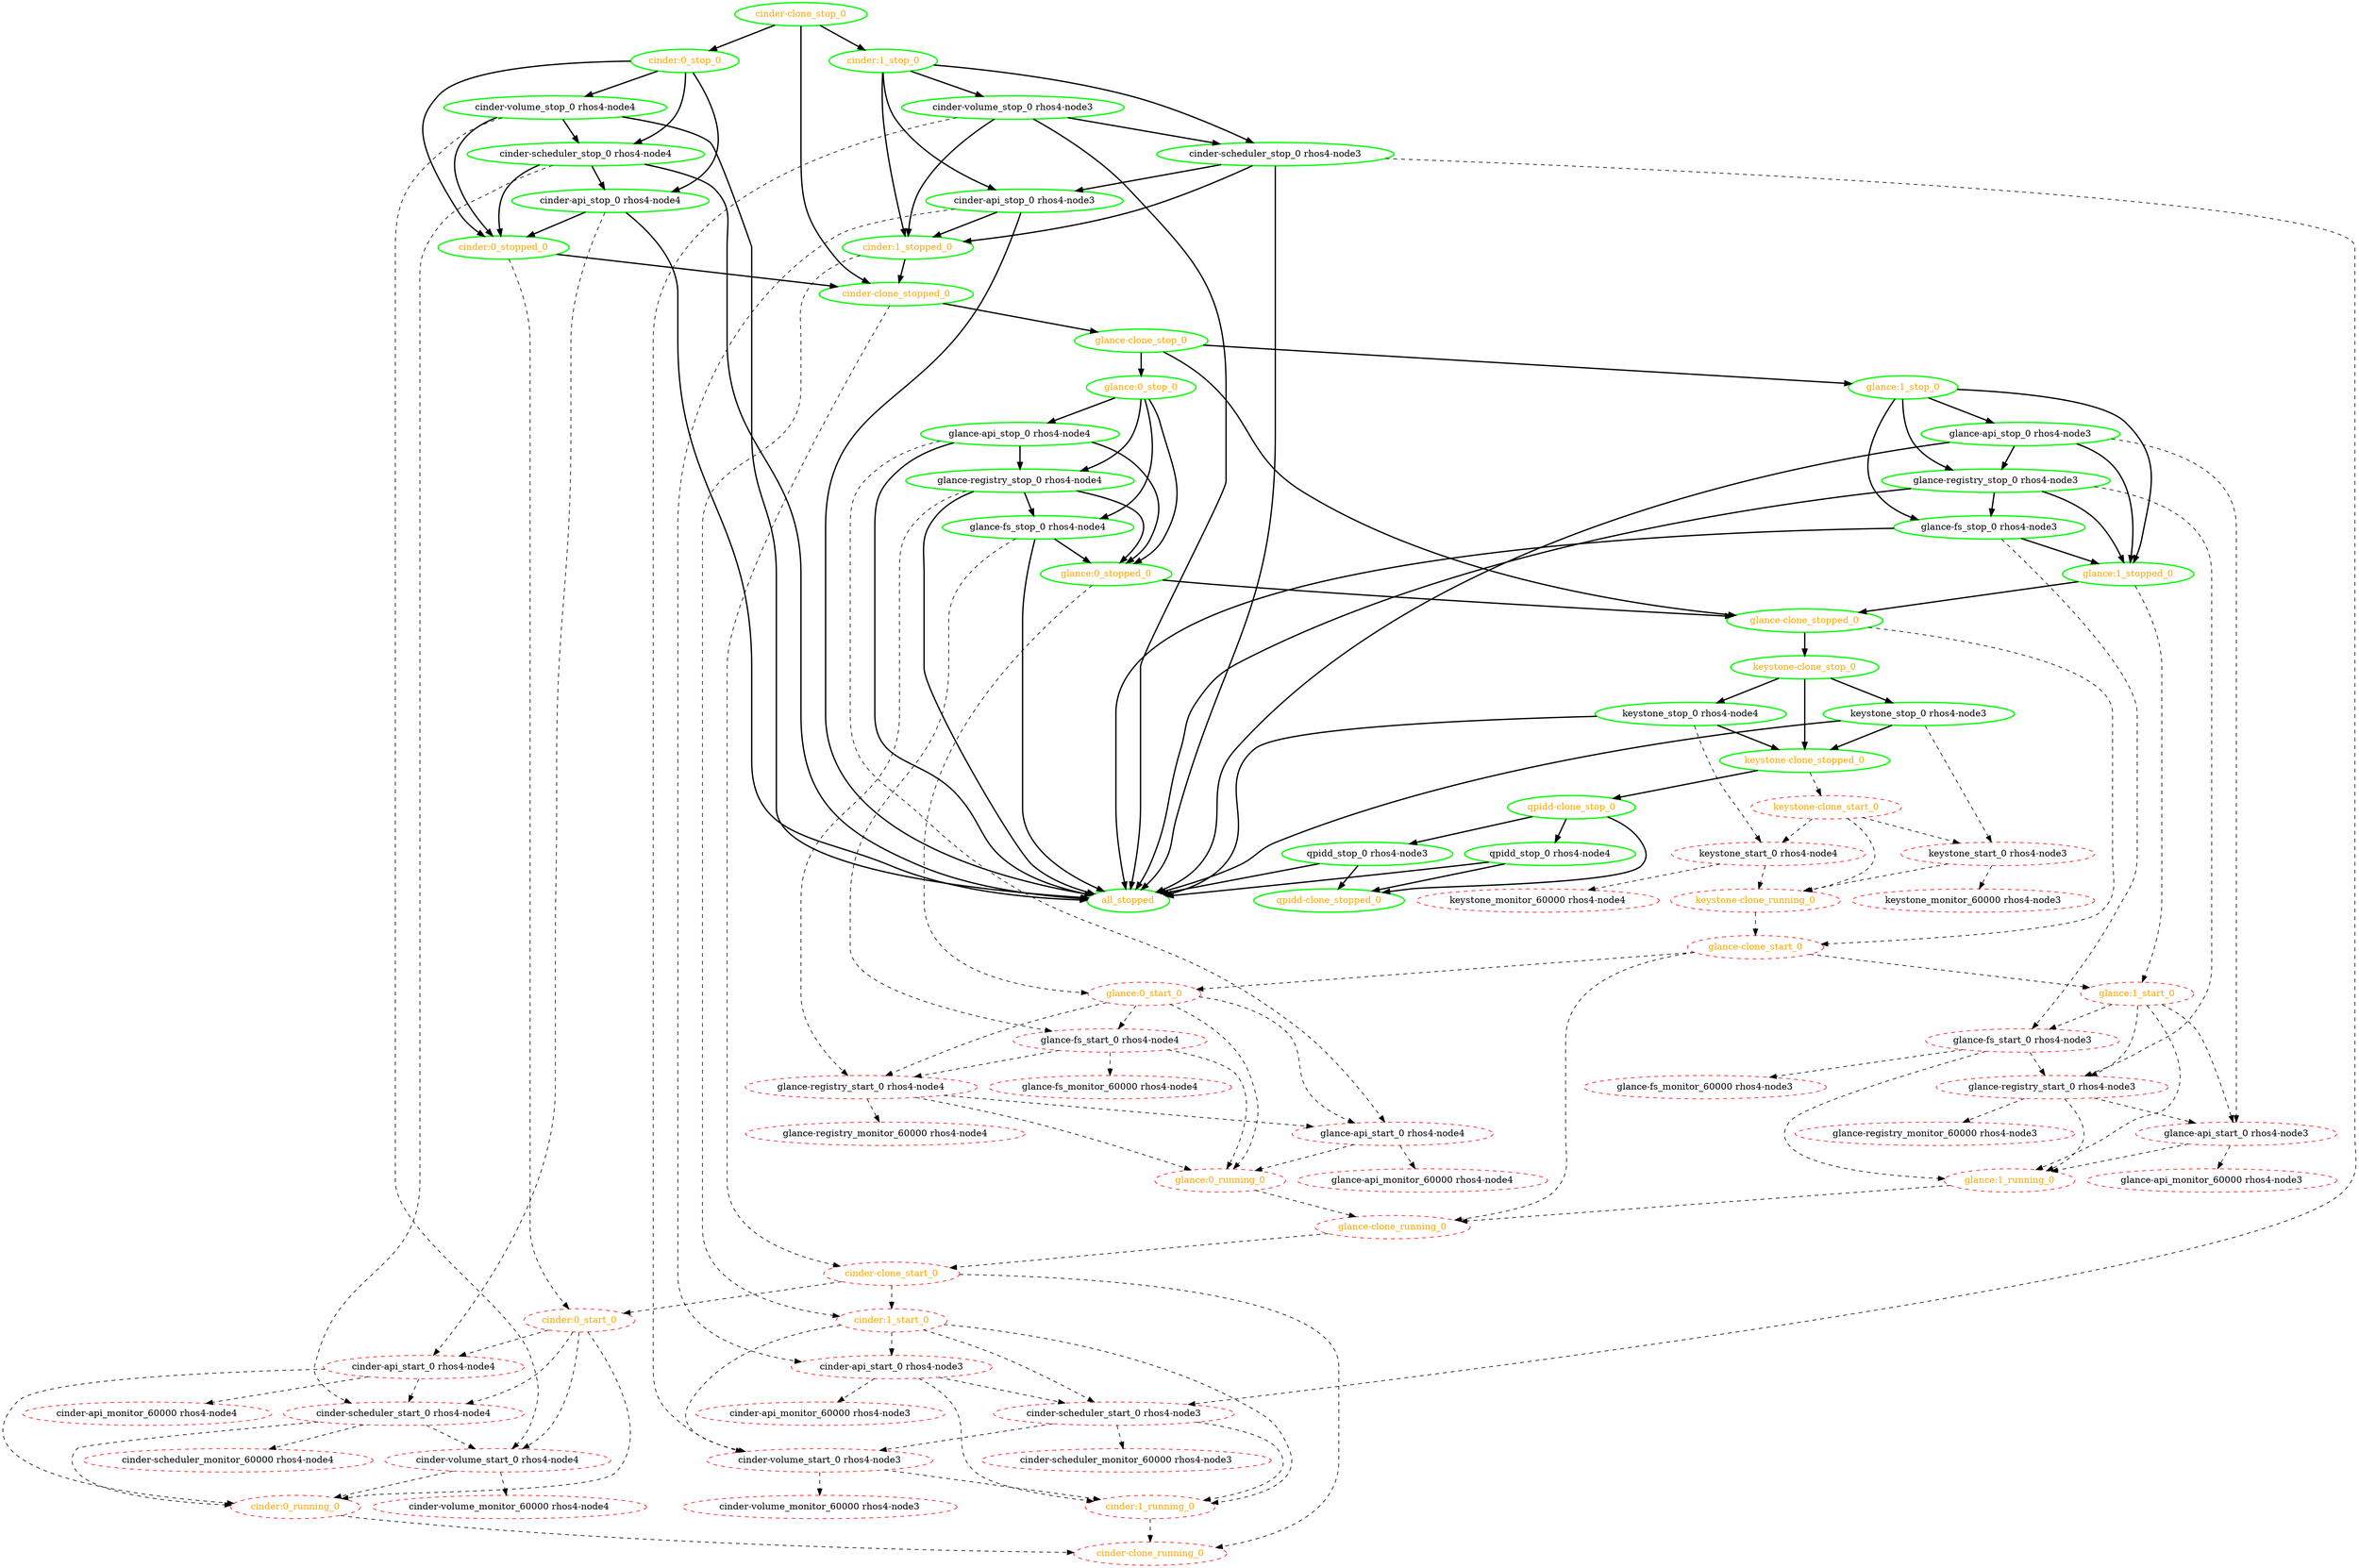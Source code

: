 digraph "g" {
"all_stopped" [ style=bold color="green" fontcolor="orange"]
"cinder-api_monitor_60000 rhos4-node3" [ style=dashed color="red" fontcolor="black"]
"cinder-api_monitor_60000 rhos4-node4" [ style=dashed color="red" fontcolor="black"]
"cinder-api_start_0 rhos4-node3" -> "cinder-api_monitor_60000 rhos4-node3" [ style = dashed]
"cinder-api_start_0 rhos4-node3" -> "cinder-scheduler_start_0 rhos4-node3" [ style = dashed]
"cinder-api_start_0 rhos4-node3" -> "cinder:1_running_0" [ style = dashed]
"cinder-api_start_0 rhos4-node3" [ style=dashed color="red" fontcolor="black"]
"cinder-api_start_0 rhos4-node4" -> "cinder-api_monitor_60000 rhos4-node4" [ style = dashed]
"cinder-api_start_0 rhos4-node4" -> "cinder-scheduler_start_0 rhos4-node4" [ style = dashed]
"cinder-api_start_0 rhos4-node4" -> "cinder:0_running_0" [ style = dashed]
"cinder-api_start_0 rhos4-node4" [ style=dashed color="red" fontcolor="black"]
"cinder-api_stop_0 rhos4-node3" -> "all_stopped" [ style = bold]
"cinder-api_stop_0 rhos4-node3" -> "cinder-api_start_0 rhos4-node3" [ style = dashed]
"cinder-api_stop_0 rhos4-node3" -> "cinder:1_stopped_0" [ style = bold]
"cinder-api_stop_0 rhos4-node3" [ style=bold color="green" fontcolor="black"]
"cinder-api_stop_0 rhos4-node4" -> "all_stopped" [ style = bold]
"cinder-api_stop_0 rhos4-node4" -> "cinder-api_start_0 rhos4-node4" [ style = dashed]
"cinder-api_stop_0 rhos4-node4" -> "cinder:0_stopped_0" [ style = bold]
"cinder-api_stop_0 rhos4-node4" [ style=bold color="green" fontcolor="black"]
"cinder-clone_running_0" [ style=dashed color="red" fontcolor="orange"]
"cinder-clone_start_0" -> "cinder-clone_running_0" [ style = dashed]
"cinder-clone_start_0" -> "cinder:0_start_0" [ style = dashed]
"cinder-clone_start_0" -> "cinder:1_start_0" [ style = dashed]
"cinder-clone_start_0" [ style=dashed color="red" fontcolor="orange"]
"cinder-clone_stop_0" -> "cinder-clone_stopped_0" [ style = bold]
"cinder-clone_stop_0" -> "cinder:0_stop_0" [ style = bold]
"cinder-clone_stop_0" -> "cinder:1_stop_0" [ style = bold]
"cinder-clone_stop_0" [ style=bold color="green" fontcolor="orange"]
"cinder-clone_stopped_0" -> "cinder-clone_start_0" [ style = dashed]
"cinder-clone_stopped_0" -> "glance-clone_stop_0" [ style = bold]
"cinder-clone_stopped_0" [ style=bold color="green" fontcolor="orange"]
"cinder-scheduler_monitor_60000 rhos4-node3" [ style=dashed color="red" fontcolor="black"]
"cinder-scheduler_monitor_60000 rhos4-node4" [ style=dashed color="red" fontcolor="black"]
"cinder-scheduler_start_0 rhos4-node3" -> "cinder-scheduler_monitor_60000 rhos4-node3" [ style = dashed]
"cinder-scheduler_start_0 rhos4-node3" -> "cinder-volume_start_0 rhos4-node3" [ style = dashed]
"cinder-scheduler_start_0 rhos4-node3" -> "cinder:1_running_0" [ style = dashed]
"cinder-scheduler_start_0 rhos4-node3" [ style=dashed color="red" fontcolor="black"]
"cinder-scheduler_start_0 rhos4-node4" -> "cinder-scheduler_monitor_60000 rhos4-node4" [ style = dashed]
"cinder-scheduler_start_0 rhos4-node4" -> "cinder-volume_start_0 rhos4-node4" [ style = dashed]
"cinder-scheduler_start_0 rhos4-node4" -> "cinder:0_running_0" [ style = dashed]
"cinder-scheduler_start_0 rhos4-node4" [ style=dashed color="red" fontcolor="black"]
"cinder-scheduler_stop_0 rhos4-node3" -> "all_stopped" [ style = bold]
"cinder-scheduler_stop_0 rhos4-node3" -> "cinder-api_stop_0 rhos4-node3" [ style = bold]
"cinder-scheduler_stop_0 rhos4-node3" -> "cinder-scheduler_start_0 rhos4-node3" [ style = dashed]
"cinder-scheduler_stop_0 rhos4-node3" -> "cinder:1_stopped_0" [ style = bold]
"cinder-scheduler_stop_0 rhos4-node3" [ style=bold color="green" fontcolor="black"]
"cinder-scheduler_stop_0 rhos4-node4" -> "all_stopped" [ style = bold]
"cinder-scheduler_stop_0 rhos4-node4" -> "cinder-api_stop_0 rhos4-node4" [ style = bold]
"cinder-scheduler_stop_0 rhos4-node4" -> "cinder-scheduler_start_0 rhos4-node4" [ style = dashed]
"cinder-scheduler_stop_0 rhos4-node4" -> "cinder:0_stopped_0" [ style = bold]
"cinder-scheduler_stop_0 rhos4-node4" [ style=bold color="green" fontcolor="black"]
"cinder-volume_monitor_60000 rhos4-node3" [ style=dashed color="red" fontcolor="black"]
"cinder-volume_monitor_60000 rhos4-node4" [ style=dashed color="red" fontcolor="black"]
"cinder-volume_start_0 rhos4-node3" -> "cinder-volume_monitor_60000 rhos4-node3" [ style = dashed]
"cinder-volume_start_0 rhos4-node3" -> "cinder:1_running_0" [ style = dashed]
"cinder-volume_start_0 rhos4-node3" [ style=dashed color="red" fontcolor="black"]
"cinder-volume_start_0 rhos4-node4" -> "cinder-volume_monitor_60000 rhos4-node4" [ style = dashed]
"cinder-volume_start_0 rhos4-node4" -> "cinder:0_running_0" [ style = dashed]
"cinder-volume_start_0 rhos4-node4" [ style=dashed color="red" fontcolor="black"]
"cinder-volume_stop_0 rhos4-node3" -> "all_stopped" [ style = bold]
"cinder-volume_stop_0 rhos4-node3" -> "cinder-scheduler_stop_0 rhos4-node3" [ style = bold]
"cinder-volume_stop_0 rhos4-node3" -> "cinder-volume_start_0 rhos4-node3" [ style = dashed]
"cinder-volume_stop_0 rhos4-node3" -> "cinder:1_stopped_0" [ style = bold]
"cinder-volume_stop_0 rhos4-node3" [ style=bold color="green" fontcolor="black"]
"cinder-volume_stop_0 rhos4-node4" -> "all_stopped" [ style = bold]
"cinder-volume_stop_0 rhos4-node4" -> "cinder-scheduler_stop_0 rhos4-node4" [ style = bold]
"cinder-volume_stop_0 rhos4-node4" -> "cinder-volume_start_0 rhos4-node4" [ style = dashed]
"cinder-volume_stop_0 rhos4-node4" -> "cinder:0_stopped_0" [ style = bold]
"cinder-volume_stop_0 rhos4-node4" [ style=bold color="green" fontcolor="black"]
"cinder:0_running_0" -> "cinder-clone_running_0" [ style = dashed]
"cinder:0_running_0" [ style=dashed color="red" fontcolor="orange"]
"cinder:0_start_0" -> "cinder-api_start_0 rhos4-node4" [ style = dashed]
"cinder:0_start_0" -> "cinder-scheduler_start_0 rhos4-node4" [ style = dashed]
"cinder:0_start_0" -> "cinder-volume_start_0 rhos4-node4" [ style = dashed]
"cinder:0_start_0" -> "cinder:0_running_0" [ style = dashed]
"cinder:0_start_0" [ style=dashed color="red" fontcolor="orange"]
"cinder:0_stop_0" -> "cinder-api_stop_0 rhos4-node4" [ style = bold]
"cinder:0_stop_0" -> "cinder-scheduler_stop_0 rhos4-node4" [ style = bold]
"cinder:0_stop_0" -> "cinder-volume_stop_0 rhos4-node4" [ style = bold]
"cinder:0_stop_0" -> "cinder:0_stopped_0" [ style = bold]
"cinder:0_stop_0" [ style=bold color="green" fontcolor="orange"]
"cinder:0_stopped_0" -> "cinder-clone_stopped_0" [ style = bold]
"cinder:0_stopped_0" -> "cinder:0_start_0" [ style = dashed]
"cinder:0_stopped_0" [ style=bold color="green" fontcolor="orange"]
"cinder:1_running_0" -> "cinder-clone_running_0" [ style = dashed]
"cinder:1_running_0" [ style=dashed color="red" fontcolor="orange"]
"cinder:1_start_0" -> "cinder-api_start_0 rhos4-node3" [ style = dashed]
"cinder:1_start_0" -> "cinder-scheduler_start_0 rhos4-node3" [ style = dashed]
"cinder:1_start_0" -> "cinder-volume_start_0 rhos4-node3" [ style = dashed]
"cinder:1_start_0" -> "cinder:1_running_0" [ style = dashed]
"cinder:1_start_0" [ style=dashed color="red" fontcolor="orange"]
"cinder:1_stop_0" -> "cinder-api_stop_0 rhos4-node3" [ style = bold]
"cinder:1_stop_0" -> "cinder-scheduler_stop_0 rhos4-node3" [ style = bold]
"cinder:1_stop_0" -> "cinder-volume_stop_0 rhos4-node3" [ style = bold]
"cinder:1_stop_0" -> "cinder:1_stopped_0" [ style = bold]
"cinder:1_stop_0" [ style=bold color="green" fontcolor="orange"]
"cinder:1_stopped_0" -> "cinder-clone_stopped_0" [ style = bold]
"cinder:1_stopped_0" -> "cinder:1_start_0" [ style = dashed]
"cinder:1_stopped_0" [ style=bold color="green" fontcolor="orange"]
"glance-api_monitor_60000 rhos4-node3" [ style=dashed color="red" fontcolor="black"]
"glance-api_monitor_60000 rhos4-node4" [ style=dashed color="red" fontcolor="black"]
"glance-api_start_0 rhos4-node3" -> "glance-api_monitor_60000 rhos4-node3" [ style = dashed]
"glance-api_start_0 rhos4-node3" -> "glance:1_running_0" [ style = dashed]
"glance-api_start_0 rhos4-node3" [ style=dashed color="red" fontcolor="black"]
"glance-api_start_0 rhos4-node4" -> "glance-api_monitor_60000 rhos4-node4" [ style = dashed]
"glance-api_start_0 rhos4-node4" -> "glance:0_running_0" [ style = dashed]
"glance-api_start_0 rhos4-node4" [ style=dashed color="red" fontcolor="black"]
"glance-api_stop_0 rhos4-node3" -> "all_stopped" [ style = bold]
"glance-api_stop_0 rhos4-node3" -> "glance-api_start_0 rhos4-node3" [ style = dashed]
"glance-api_stop_0 rhos4-node3" -> "glance-registry_stop_0 rhos4-node3" [ style = bold]
"glance-api_stop_0 rhos4-node3" -> "glance:1_stopped_0" [ style = bold]
"glance-api_stop_0 rhos4-node3" [ style=bold color="green" fontcolor="black"]
"glance-api_stop_0 rhos4-node4" -> "all_stopped" [ style = bold]
"glance-api_stop_0 rhos4-node4" -> "glance-api_start_0 rhos4-node4" [ style = dashed]
"glance-api_stop_0 rhos4-node4" -> "glance-registry_stop_0 rhos4-node4" [ style = bold]
"glance-api_stop_0 rhos4-node4" -> "glance:0_stopped_0" [ style = bold]
"glance-api_stop_0 rhos4-node4" [ style=bold color="green" fontcolor="black"]
"glance-clone_running_0" -> "cinder-clone_start_0" [ style = dashed]
"glance-clone_running_0" [ style=dashed color="red" fontcolor="orange"]
"glance-clone_start_0" -> "glance-clone_running_0" [ style = dashed]
"glance-clone_start_0" -> "glance:0_start_0" [ style = dashed]
"glance-clone_start_0" -> "glance:1_start_0" [ style = dashed]
"glance-clone_start_0" [ style=dashed color="red" fontcolor="orange"]
"glance-clone_stop_0" -> "glance-clone_stopped_0" [ style = bold]
"glance-clone_stop_0" -> "glance:0_stop_0" [ style = bold]
"glance-clone_stop_0" -> "glance:1_stop_0" [ style = bold]
"glance-clone_stop_0" [ style=bold color="green" fontcolor="orange"]
"glance-clone_stopped_0" -> "glance-clone_start_0" [ style = dashed]
"glance-clone_stopped_0" -> "keystone-clone_stop_0" [ style = bold]
"glance-clone_stopped_0" [ style=bold color="green" fontcolor="orange"]
"glance-fs_monitor_60000 rhos4-node3" [ style=dashed color="red" fontcolor="black"]
"glance-fs_monitor_60000 rhos4-node4" [ style=dashed color="red" fontcolor="black"]
"glance-fs_start_0 rhos4-node3" -> "glance-fs_monitor_60000 rhos4-node3" [ style = dashed]
"glance-fs_start_0 rhos4-node3" -> "glance-registry_start_0 rhos4-node3" [ style = dashed]
"glance-fs_start_0 rhos4-node3" -> "glance:1_running_0" [ style = dashed]
"glance-fs_start_0 rhos4-node3" [ style=dashed color="red" fontcolor="black"]
"glance-fs_start_0 rhos4-node4" -> "glance-fs_monitor_60000 rhos4-node4" [ style = dashed]
"glance-fs_start_0 rhos4-node4" -> "glance-registry_start_0 rhos4-node4" [ style = dashed]
"glance-fs_start_0 rhos4-node4" -> "glance:0_running_0" [ style = dashed]
"glance-fs_start_0 rhos4-node4" [ style=dashed color="red" fontcolor="black"]
"glance-fs_stop_0 rhos4-node3" -> "all_stopped" [ style = bold]
"glance-fs_stop_0 rhos4-node3" -> "glance-fs_start_0 rhos4-node3" [ style = dashed]
"glance-fs_stop_0 rhos4-node3" -> "glance:1_stopped_0" [ style = bold]
"glance-fs_stop_0 rhos4-node3" [ style=bold color="green" fontcolor="black"]
"glance-fs_stop_0 rhos4-node4" -> "all_stopped" [ style = bold]
"glance-fs_stop_0 rhos4-node4" -> "glance-fs_start_0 rhos4-node4" [ style = dashed]
"glance-fs_stop_0 rhos4-node4" -> "glance:0_stopped_0" [ style = bold]
"glance-fs_stop_0 rhos4-node4" [ style=bold color="green" fontcolor="black"]
"glance-registry_monitor_60000 rhos4-node3" [ style=dashed color="red" fontcolor="black"]
"glance-registry_monitor_60000 rhos4-node4" [ style=dashed color="red" fontcolor="black"]
"glance-registry_start_0 rhos4-node3" -> "glance-api_start_0 rhos4-node3" [ style = dashed]
"glance-registry_start_0 rhos4-node3" -> "glance-registry_monitor_60000 rhos4-node3" [ style = dashed]
"glance-registry_start_0 rhos4-node3" -> "glance:1_running_0" [ style = dashed]
"glance-registry_start_0 rhos4-node3" [ style=dashed color="red" fontcolor="black"]
"glance-registry_start_0 rhos4-node4" -> "glance-api_start_0 rhos4-node4" [ style = dashed]
"glance-registry_start_0 rhos4-node4" -> "glance-registry_monitor_60000 rhos4-node4" [ style = dashed]
"glance-registry_start_0 rhos4-node4" -> "glance:0_running_0" [ style = dashed]
"glance-registry_start_0 rhos4-node4" [ style=dashed color="red" fontcolor="black"]
"glance-registry_stop_0 rhos4-node3" -> "all_stopped" [ style = bold]
"glance-registry_stop_0 rhos4-node3" -> "glance-fs_stop_0 rhos4-node3" [ style = bold]
"glance-registry_stop_0 rhos4-node3" -> "glance-registry_start_0 rhos4-node3" [ style = dashed]
"glance-registry_stop_0 rhos4-node3" -> "glance:1_stopped_0" [ style = bold]
"glance-registry_stop_0 rhos4-node3" [ style=bold color="green" fontcolor="black"]
"glance-registry_stop_0 rhos4-node4" -> "all_stopped" [ style = bold]
"glance-registry_stop_0 rhos4-node4" -> "glance-fs_stop_0 rhos4-node4" [ style = bold]
"glance-registry_stop_0 rhos4-node4" -> "glance-registry_start_0 rhos4-node4" [ style = dashed]
"glance-registry_stop_0 rhos4-node4" -> "glance:0_stopped_0" [ style = bold]
"glance-registry_stop_0 rhos4-node4" [ style=bold color="green" fontcolor="black"]
"glance:0_running_0" -> "glance-clone_running_0" [ style = dashed]
"glance:0_running_0" [ style=dashed color="red" fontcolor="orange"]
"glance:0_start_0" -> "glance-api_start_0 rhos4-node4" [ style = dashed]
"glance:0_start_0" -> "glance-fs_start_0 rhos4-node4" [ style = dashed]
"glance:0_start_0" -> "glance-registry_start_0 rhos4-node4" [ style = dashed]
"glance:0_start_0" -> "glance:0_running_0" [ style = dashed]
"glance:0_start_0" [ style=dashed color="red" fontcolor="orange"]
"glance:0_stop_0" -> "glance-api_stop_0 rhos4-node4" [ style = bold]
"glance:0_stop_0" -> "glance-fs_stop_0 rhos4-node4" [ style = bold]
"glance:0_stop_0" -> "glance-registry_stop_0 rhos4-node4" [ style = bold]
"glance:0_stop_0" -> "glance:0_stopped_0" [ style = bold]
"glance:0_stop_0" [ style=bold color="green" fontcolor="orange"]
"glance:0_stopped_0" -> "glance-clone_stopped_0" [ style = bold]
"glance:0_stopped_0" -> "glance:0_start_0" [ style = dashed]
"glance:0_stopped_0" [ style=bold color="green" fontcolor="orange"]
"glance:1_running_0" -> "glance-clone_running_0" [ style = dashed]
"glance:1_running_0" [ style=dashed color="red" fontcolor="orange"]
"glance:1_start_0" -> "glance-api_start_0 rhos4-node3" [ style = dashed]
"glance:1_start_0" -> "glance-fs_start_0 rhos4-node3" [ style = dashed]
"glance:1_start_0" -> "glance-registry_start_0 rhos4-node3" [ style = dashed]
"glance:1_start_0" -> "glance:1_running_0" [ style = dashed]
"glance:1_start_0" [ style=dashed color="red" fontcolor="orange"]
"glance:1_stop_0" -> "glance-api_stop_0 rhos4-node3" [ style = bold]
"glance:1_stop_0" -> "glance-fs_stop_0 rhos4-node3" [ style = bold]
"glance:1_stop_0" -> "glance-registry_stop_0 rhos4-node3" [ style = bold]
"glance:1_stop_0" -> "glance:1_stopped_0" [ style = bold]
"glance:1_stop_0" [ style=bold color="green" fontcolor="orange"]
"glance:1_stopped_0" -> "glance-clone_stopped_0" [ style = bold]
"glance:1_stopped_0" -> "glance:1_start_0" [ style = dashed]
"glance:1_stopped_0" [ style=bold color="green" fontcolor="orange"]
"keystone-clone_running_0" -> "glance-clone_start_0" [ style = dashed]
"keystone-clone_running_0" [ style=dashed color="red" fontcolor="orange"]
"keystone-clone_start_0" -> "keystone-clone_running_0" [ style = dashed]
"keystone-clone_start_0" -> "keystone_start_0 rhos4-node3" [ style = dashed]
"keystone-clone_start_0" -> "keystone_start_0 rhos4-node4" [ style = dashed]
"keystone-clone_start_0" [ style=dashed color="red" fontcolor="orange"]
"keystone-clone_stop_0" -> "keystone-clone_stopped_0" [ style = bold]
"keystone-clone_stop_0" -> "keystone_stop_0 rhos4-node3" [ style = bold]
"keystone-clone_stop_0" -> "keystone_stop_0 rhos4-node4" [ style = bold]
"keystone-clone_stop_0" [ style=bold color="green" fontcolor="orange"]
"keystone-clone_stopped_0" -> "keystone-clone_start_0" [ style = dashed]
"keystone-clone_stopped_0" -> "qpidd-clone_stop_0" [ style = bold]
"keystone-clone_stopped_0" [ style=bold color="green" fontcolor="orange"]
"keystone_monitor_60000 rhos4-node3" [ style=dashed color="red" fontcolor="black"]
"keystone_monitor_60000 rhos4-node4" [ style=dashed color="red" fontcolor="black"]
"keystone_start_0 rhos4-node3" -> "keystone-clone_running_0" [ style = dashed]
"keystone_start_0 rhos4-node3" -> "keystone_monitor_60000 rhos4-node3" [ style = dashed]
"keystone_start_0 rhos4-node3" [ style=dashed color="red" fontcolor="black"]
"keystone_start_0 rhos4-node4" -> "keystone-clone_running_0" [ style = dashed]
"keystone_start_0 rhos4-node4" -> "keystone_monitor_60000 rhos4-node4" [ style = dashed]
"keystone_start_0 rhos4-node4" [ style=dashed color="red" fontcolor="black"]
"keystone_stop_0 rhos4-node3" -> "all_stopped" [ style = bold]
"keystone_stop_0 rhos4-node3" -> "keystone-clone_stopped_0" [ style = bold]
"keystone_stop_0 rhos4-node3" -> "keystone_start_0 rhos4-node3" [ style = dashed]
"keystone_stop_0 rhos4-node3" [ style=bold color="green" fontcolor="black"]
"keystone_stop_0 rhos4-node4" -> "all_stopped" [ style = bold]
"keystone_stop_0 rhos4-node4" -> "keystone-clone_stopped_0" [ style = bold]
"keystone_stop_0 rhos4-node4" -> "keystone_start_0 rhos4-node4" [ style = dashed]
"keystone_stop_0 rhos4-node4" [ style=bold color="green" fontcolor="black"]
"qpidd-clone_stop_0" -> "qpidd-clone_stopped_0" [ style = bold]
"qpidd-clone_stop_0" -> "qpidd_stop_0 rhos4-node3" [ style = bold]
"qpidd-clone_stop_0" -> "qpidd_stop_0 rhos4-node4" [ style = bold]
"qpidd-clone_stop_0" [ style=bold color="green" fontcolor="orange"]
"qpidd-clone_stopped_0" [ style=bold color="green" fontcolor="orange"]
"qpidd_stop_0 rhos4-node3" -> "all_stopped" [ style = bold]
"qpidd_stop_0 rhos4-node3" -> "qpidd-clone_stopped_0" [ style = bold]
"qpidd_stop_0 rhos4-node3" [ style=bold color="green" fontcolor="black"]
"qpidd_stop_0 rhos4-node4" -> "all_stopped" [ style = bold]
"qpidd_stop_0 rhos4-node4" -> "qpidd-clone_stopped_0" [ style = bold]
"qpidd_stop_0 rhos4-node4" [ style=bold color="green" fontcolor="black"]
}
